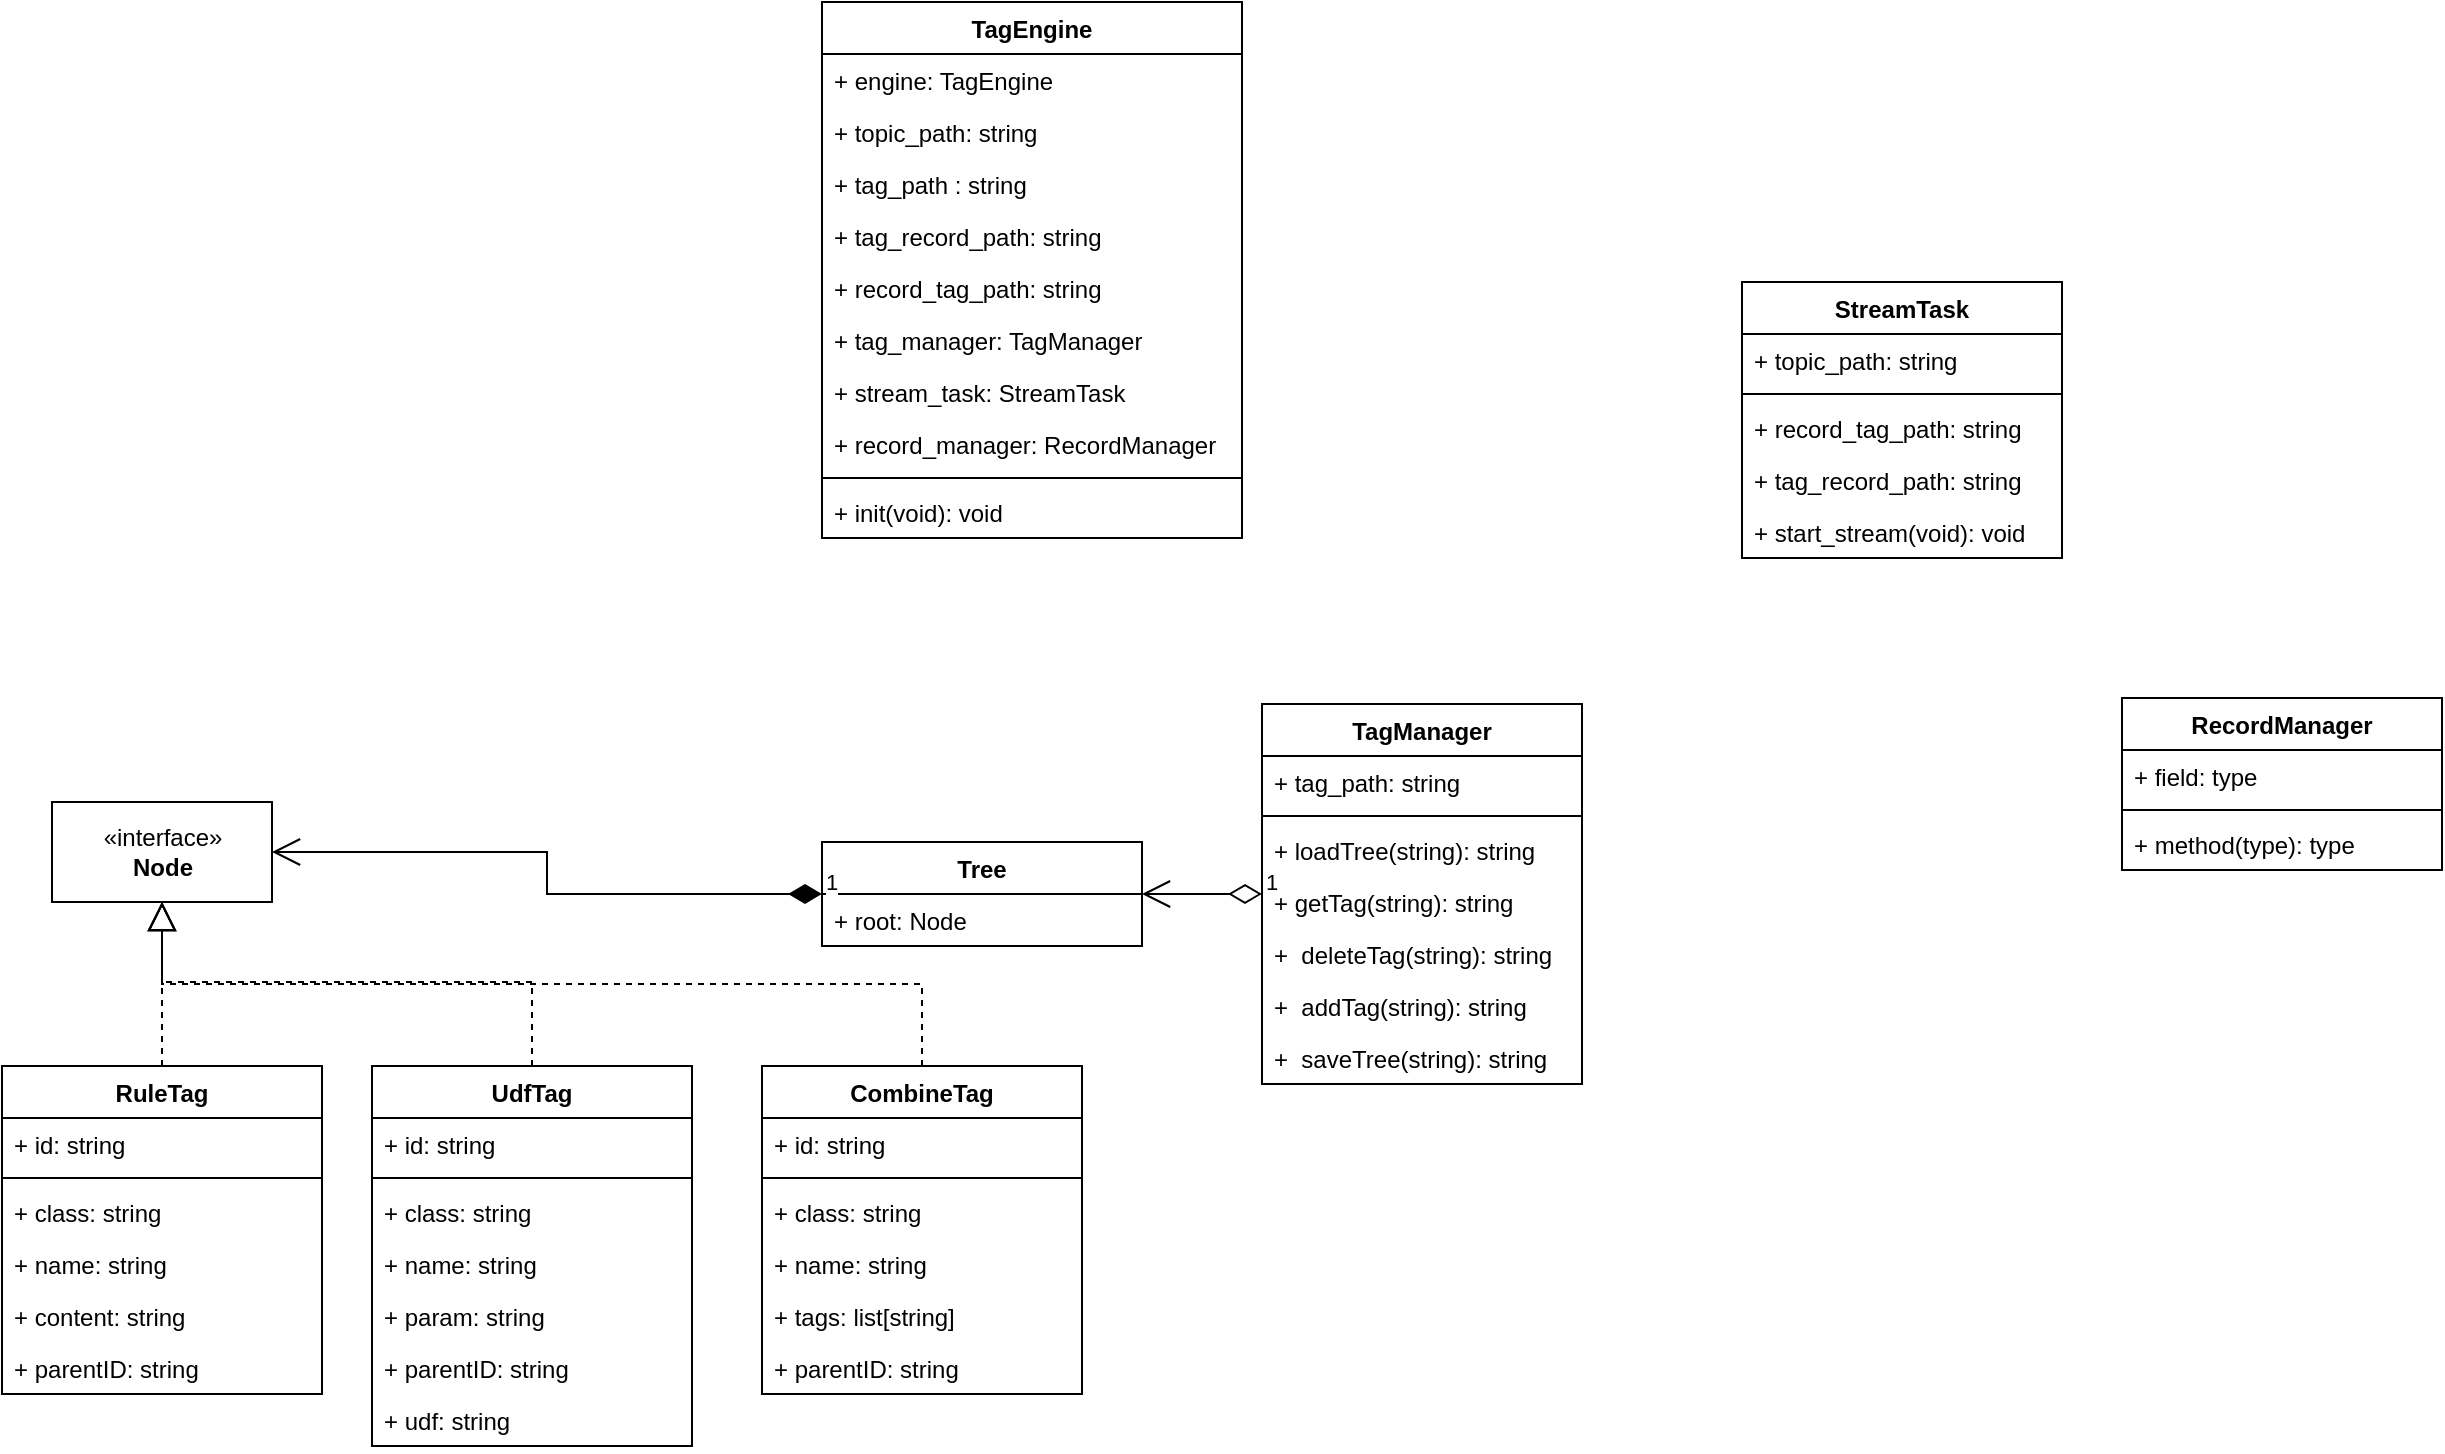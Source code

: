 <mxfile version="17.1.2" type="github">
  <diagram id="ZkYk6UkAZNWi1LQtYEdM" name="第 1 页">
    <mxGraphModel dx="2916" dy="1129" grid="1" gridSize="10" guides="1" tooltips="1" connect="1" arrows="1" fold="1" page="1" pageScale="1" pageWidth="850" pageHeight="1100" math="0" shadow="0">
      <root>
        <mxCell id="0" />
        <mxCell id="1" parent="0" />
        <mxCell id="mRMPYlmIEId2TNG7NqqZ-5" value="TagManager" style="swimlane;fontStyle=1;align=center;verticalAlign=top;childLayout=stackLayout;horizontal=1;startSize=26;horizontalStack=0;resizeParent=1;resizeParentMax=0;resizeLast=0;collapsible=1;marginBottom=0;" vertex="1" parent="1">
          <mxGeometry x="210" y="441" width="160" height="190" as="geometry" />
        </mxCell>
        <mxCell id="mRMPYlmIEId2TNG7NqqZ-6" value="+ tag_path: string" style="text;strokeColor=none;fillColor=none;align=left;verticalAlign=top;spacingLeft=4;spacingRight=4;overflow=hidden;rotatable=0;points=[[0,0.5],[1,0.5]];portConstraint=eastwest;" vertex="1" parent="mRMPYlmIEId2TNG7NqqZ-5">
          <mxGeometry y="26" width="160" height="26" as="geometry" />
        </mxCell>
        <mxCell id="mRMPYlmIEId2TNG7NqqZ-7" value="" style="line;strokeWidth=1;fillColor=none;align=left;verticalAlign=middle;spacingTop=-1;spacingLeft=3;spacingRight=3;rotatable=0;labelPosition=right;points=[];portConstraint=eastwest;" vertex="1" parent="mRMPYlmIEId2TNG7NqqZ-5">
          <mxGeometry y="52" width="160" height="8" as="geometry" />
        </mxCell>
        <mxCell id="mRMPYlmIEId2TNG7NqqZ-8" value="+ loadTree(string): string" style="text;strokeColor=none;fillColor=none;align=left;verticalAlign=top;spacingLeft=4;spacingRight=4;overflow=hidden;rotatable=0;points=[[0,0.5],[1,0.5]];portConstraint=eastwest;" vertex="1" parent="mRMPYlmIEId2TNG7NqqZ-5">
          <mxGeometry y="60" width="160" height="26" as="geometry" />
        </mxCell>
        <mxCell id="mRMPYlmIEId2TNG7NqqZ-59" value="+ getTag(string): string" style="text;strokeColor=none;fillColor=none;align=left;verticalAlign=top;spacingLeft=4;spacingRight=4;overflow=hidden;rotatable=0;points=[[0,0.5],[1,0.5]];portConstraint=eastwest;" vertex="1" parent="mRMPYlmIEId2TNG7NqqZ-5">
          <mxGeometry y="86" width="160" height="26" as="geometry" />
        </mxCell>
        <mxCell id="mRMPYlmIEId2TNG7NqqZ-60" value="+  deleteTag(string): string" style="text;strokeColor=none;fillColor=none;align=left;verticalAlign=top;spacingLeft=4;spacingRight=4;overflow=hidden;rotatable=0;points=[[0,0.5],[1,0.5]];portConstraint=eastwest;" vertex="1" parent="mRMPYlmIEId2TNG7NqqZ-5">
          <mxGeometry y="112" width="160" height="26" as="geometry" />
        </mxCell>
        <mxCell id="mRMPYlmIEId2TNG7NqqZ-61" value="+  addTag(string): string" style="text;strokeColor=none;fillColor=none;align=left;verticalAlign=top;spacingLeft=4;spacingRight=4;overflow=hidden;rotatable=0;points=[[0,0.5],[1,0.5]];portConstraint=eastwest;" vertex="1" parent="mRMPYlmIEId2TNG7NqqZ-5">
          <mxGeometry y="138" width="160" height="26" as="geometry" />
        </mxCell>
        <mxCell id="mRMPYlmIEId2TNG7NqqZ-62" value="+  saveTree(string): string" style="text;strokeColor=none;fillColor=none;align=left;verticalAlign=top;spacingLeft=4;spacingRight=4;overflow=hidden;rotatable=0;points=[[0,0.5],[1,0.5]];portConstraint=eastwest;" vertex="1" parent="mRMPYlmIEId2TNG7NqqZ-5">
          <mxGeometry y="164" width="160" height="26" as="geometry" />
        </mxCell>
        <mxCell id="mRMPYlmIEId2TNG7NqqZ-9" value="TagEngine" style="swimlane;fontStyle=1;align=center;verticalAlign=top;childLayout=stackLayout;horizontal=1;startSize=26;horizontalStack=0;resizeParent=1;resizeParentMax=0;resizeLast=0;collapsible=1;marginBottom=0;" vertex="1" parent="1">
          <mxGeometry x="-10" y="90" width="210" height="268" as="geometry" />
        </mxCell>
        <mxCell id="mRMPYlmIEId2TNG7NqqZ-10" value="+ engine: TagEngine" style="text;strokeColor=none;fillColor=none;align=left;verticalAlign=top;spacingLeft=4;spacingRight=4;overflow=hidden;rotatable=0;points=[[0,0.5],[1,0.5]];portConstraint=eastwest;" vertex="1" parent="mRMPYlmIEId2TNG7NqqZ-9">
          <mxGeometry y="26" width="210" height="26" as="geometry" />
        </mxCell>
        <mxCell id="mRMPYlmIEId2TNG7NqqZ-12" value="+ topic_path: string" style="text;strokeColor=none;fillColor=none;align=left;verticalAlign=top;spacingLeft=4;spacingRight=4;overflow=hidden;rotatable=0;points=[[0,0.5],[1,0.5]];portConstraint=eastwest;" vertex="1" parent="mRMPYlmIEId2TNG7NqqZ-9">
          <mxGeometry y="52" width="210" height="26" as="geometry" />
        </mxCell>
        <mxCell id="mRMPYlmIEId2TNG7NqqZ-40" value="+ tag_path : string" style="text;strokeColor=none;fillColor=none;align=left;verticalAlign=top;spacingLeft=4;spacingRight=4;overflow=hidden;rotatable=0;points=[[0,0.5],[1,0.5]];portConstraint=eastwest;" vertex="1" parent="mRMPYlmIEId2TNG7NqqZ-9">
          <mxGeometry y="78" width="210" height="26" as="geometry" />
        </mxCell>
        <mxCell id="mRMPYlmIEId2TNG7NqqZ-41" value="+ tag_record_path: string" style="text;strokeColor=none;fillColor=none;align=left;verticalAlign=top;spacingLeft=4;spacingRight=4;overflow=hidden;rotatable=0;points=[[0,0.5],[1,0.5]];portConstraint=eastwest;" vertex="1" parent="mRMPYlmIEId2TNG7NqqZ-9">
          <mxGeometry y="104" width="210" height="26" as="geometry" />
        </mxCell>
        <mxCell id="mRMPYlmIEId2TNG7NqqZ-42" value="+ record_tag_path: string" style="text;strokeColor=none;fillColor=none;align=left;verticalAlign=top;spacingLeft=4;spacingRight=4;overflow=hidden;rotatable=0;points=[[0,0.5],[1,0.5]];portConstraint=eastwest;" vertex="1" parent="mRMPYlmIEId2TNG7NqqZ-9">
          <mxGeometry y="130" width="210" height="26" as="geometry" />
        </mxCell>
        <mxCell id="mRMPYlmIEId2TNG7NqqZ-67" value="+ tag_manager: TagManager" style="text;strokeColor=none;fillColor=none;align=left;verticalAlign=top;spacingLeft=4;spacingRight=4;overflow=hidden;rotatable=0;points=[[0,0.5],[1,0.5]];portConstraint=eastwest;" vertex="1" parent="mRMPYlmIEId2TNG7NqqZ-9">
          <mxGeometry y="156" width="210" height="26" as="geometry" />
        </mxCell>
        <mxCell id="mRMPYlmIEId2TNG7NqqZ-68" value="+ stream_task: StreamTask" style="text;strokeColor=none;fillColor=none;align=left;verticalAlign=top;spacingLeft=4;spacingRight=4;overflow=hidden;rotatable=0;points=[[0,0.5],[1,0.5]];portConstraint=eastwest;" vertex="1" parent="mRMPYlmIEId2TNG7NqqZ-9">
          <mxGeometry y="182" width="210" height="26" as="geometry" />
        </mxCell>
        <mxCell id="mRMPYlmIEId2TNG7NqqZ-69" value="+ record_manager: RecordManager" style="text;strokeColor=none;fillColor=none;align=left;verticalAlign=top;spacingLeft=4;spacingRight=4;overflow=hidden;rotatable=0;points=[[0,0.5],[1,0.5]];portConstraint=eastwest;" vertex="1" parent="mRMPYlmIEId2TNG7NqqZ-9">
          <mxGeometry y="208" width="210" height="26" as="geometry" />
        </mxCell>
        <mxCell id="mRMPYlmIEId2TNG7NqqZ-11" value="" style="line;strokeWidth=1;fillColor=none;align=left;verticalAlign=middle;spacingTop=-1;spacingLeft=3;spacingRight=3;rotatable=0;labelPosition=right;points=[];portConstraint=eastwest;" vertex="1" parent="mRMPYlmIEId2TNG7NqqZ-9">
          <mxGeometry y="234" width="210" height="8" as="geometry" />
        </mxCell>
        <mxCell id="mRMPYlmIEId2TNG7NqqZ-70" value="+ init(void): void" style="text;strokeColor=none;fillColor=none;align=left;verticalAlign=top;spacingLeft=4;spacingRight=4;overflow=hidden;rotatable=0;points=[[0,0.5],[1,0.5]];portConstraint=eastwest;" vertex="1" parent="mRMPYlmIEId2TNG7NqqZ-9">
          <mxGeometry y="242" width="210" height="26" as="geometry" />
        </mxCell>
        <mxCell id="mRMPYlmIEId2TNG7NqqZ-13" value="RuleTag" style="swimlane;fontStyle=1;align=center;verticalAlign=top;childLayout=stackLayout;horizontal=1;startSize=26;horizontalStack=0;resizeParent=1;resizeParentMax=0;resizeLast=0;collapsible=1;marginBottom=0;" vertex="1" parent="1">
          <mxGeometry x="-420" y="622" width="160" height="164" as="geometry" />
        </mxCell>
        <mxCell id="mRMPYlmIEId2TNG7NqqZ-14" value="+ id: string" style="text;strokeColor=none;fillColor=none;align=left;verticalAlign=top;spacingLeft=4;spacingRight=4;overflow=hidden;rotatable=0;points=[[0,0.5],[1,0.5]];portConstraint=eastwest;" vertex="1" parent="mRMPYlmIEId2TNG7NqqZ-13">
          <mxGeometry y="26" width="160" height="26" as="geometry" />
        </mxCell>
        <mxCell id="mRMPYlmIEId2TNG7NqqZ-15" value="" style="line;strokeWidth=1;fillColor=none;align=left;verticalAlign=middle;spacingTop=-1;spacingLeft=3;spacingRight=3;rotatable=0;labelPosition=right;points=[];portConstraint=eastwest;" vertex="1" parent="mRMPYlmIEId2TNG7NqqZ-13">
          <mxGeometry y="52" width="160" height="8" as="geometry" />
        </mxCell>
        <mxCell id="mRMPYlmIEId2TNG7NqqZ-16" value="+ class: string" style="text;strokeColor=none;fillColor=none;align=left;verticalAlign=top;spacingLeft=4;spacingRight=4;overflow=hidden;rotatable=0;points=[[0,0.5],[1,0.5]];portConstraint=eastwest;" vertex="1" parent="mRMPYlmIEId2TNG7NqqZ-13">
          <mxGeometry y="60" width="160" height="26" as="geometry" />
        </mxCell>
        <mxCell id="mRMPYlmIEId2TNG7NqqZ-71" value="+ name: string" style="text;strokeColor=none;fillColor=none;align=left;verticalAlign=top;spacingLeft=4;spacingRight=4;overflow=hidden;rotatable=0;points=[[0,0.5],[1,0.5]];portConstraint=eastwest;" vertex="1" parent="mRMPYlmIEId2TNG7NqqZ-13">
          <mxGeometry y="86" width="160" height="26" as="geometry" />
        </mxCell>
        <mxCell id="mRMPYlmIEId2TNG7NqqZ-72" value="+ content: string" style="text;strokeColor=none;fillColor=none;align=left;verticalAlign=top;spacingLeft=4;spacingRight=4;overflow=hidden;rotatable=0;points=[[0,0.5],[1,0.5]];portConstraint=eastwest;" vertex="1" parent="mRMPYlmIEId2TNG7NqqZ-13">
          <mxGeometry y="112" width="160" height="26" as="geometry" />
        </mxCell>
        <mxCell id="mRMPYlmIEId2TNG7NqqZ-73" value="+ parentID: string" style="text;strokeColor=none;fillColor=none;align=left;verticalAlign=top;spacingLeft=4;spacingRight=4;overflow=hidden;rotatable=0;points=[[0,0.5],[1,0.5]];portConstraint=eastwest;" vertex="1" parent="mRMPYlmIEId2TNG7NqqZ-13">
          <mxGeometry y="138" width="160" height="26" as="geometry" />
        </mxCell>
        <mxCell id="mRMPYlmIEId2TNG7NqqZ-25" value="StreamTask" style="swimlane;fontStyle=1;align=center;verticalAlign=top;childLayout=stackLayout;horizontal=1;startSize=26;horizontalStack=0;resizeParent=1;resizeParentMax=0;resizeLast=0;collapsible=1;marginBottom=0;" vertex="1" parent="1">
          <mxGeometry x="450" y="230" width="160" height="138" as="geometry" />
        </mxCell>
        <mxCell id="mRMPYlmIEId2TNG7NqqZ-26" value="+ topic_path: string" style="text;strokeColor=none;fillColor=none;align=left;verticalAlign=top;spacingLeft=4;spacingRight=4;overflow=hidden;rotatable=0;points=[[0,0.5],[1,0.5]];portConstraint=eastwest;" vertex="1" parent="mRMPYlmIEId2TNG7NqqZ-25">
          <mxGeometry y="26" width="160" height="26" as="geometry" />
        </mxCell>
        <mxCell id="mRMPYlmIEId2TNG7NqqZ-27" value="" style="line;strokeWidth=1;fillColor=none;align=left;verticalAlign=middle;spacingTop=-1;spacingLeft=3;spacingRight=3;rotatable=0;labelPosition=right;points=[];portConstraint=eastwest;" vertex="1" parent="mRMPYlmIEId2TNG7NqqZ-25">
          <mxGeometry y="52" width="160" height="8" as="geometry" />
        </mxCell>
        <mxCell id="mRMPYlmIEId2TNG7NqqZ-28" value="+ record_tag_path: string" style="text;strokeColor=none;fillColor=none;align=left;verticalAlign=top;spacingLeft=4;spacingRight=4;overflow=hidden;rotatable=0;points=[[0,0.5],[1,0.5]];portConstraint=eastwest;" vertex="1" parent="mRMPYlmIEId2TNG7NqqZ-25">
          <mxGeometry y="60" width="160" height="26" as="geometry" />
        </mxCell>
        <mxCell id="mRMPYlmIEId2TNG7NqqZ-91" value="+ tag_record_path: string" style="text;strokeColor=none;fillColor=none;align=left;verticalAlign=top;spacingLeft=4;spacingRight=4;overflow=hidden;rotatable=0;points=[[0,0.5],[1,0.5]];portConstraint=eastwest;" vertex="1" parent="mRMPYlmIEId2TNG7NqqZ-25">
          <mxGeometry y="86" width="160" height="26" as="geometry" />
        </mxCell>
        <mxCell id="mRMPYlmIEId2TNG7NqqZ-92" value="+ start_stream(void): void" style="text;strokeColor=none;fillColor=none;align=left;verticalAlign=top;spacingLeft=4;spacingRight=4;overflow=hidden;rotatable=0;points=[[0,0.5],[1,0.5]];portConstraint=eastwest;" vertex="1" parent="mRMPYlmIEId2TNG7NqqZ-25">
          <mxGeometry y="112" width="160" height="26" as="geometry" />
        </mxCell>
        <mxCell id="mRMPYlmIEId2TNG7NqqZ-29" value="RecordManager" style="swimlane;fontStyle=1;align=center;verticalAlign=top;childLayout=stackLayout;horizontal=1;startSize=26;horizontalStack=0;resizeParent=1;resizeParentMax=0;resizeLast=0;collapsible=1;marginBottom=0;" vertex="1" parent="1">
          <mxGeometry x="640" y="438" width="160" height="86" as="geometry" />
        </mxCell>
        <mxCell id="mRMPYlmIEId2TNG7NqqZ-30" value="+ field: type" style="text;strokeColor=none;fillColor=none;align=left;verticalAlign=top;spacingLeft=4;spacingRight=4;overflow=hidden;rotatable=0;points=[[0,0.5],[1,0.5]];portConstraint=eastwest;" vertex="1" parent="mRMPYlmIEId2TNG7NqqZ-29">
          <mxGeometry y="26" width="160" height="26" as="geometry" />
        </mxCell>
        <mxCell id="mRMPYlmIEId2TNG7NqqZ-31" value="" style="line;strokeWidth=1;fillColor=none;align=left;verticalAlign=middle;spacingTop=-1;spacingLeft=3;spacingRight=3;rotatable=0;labelPosition=right;points=[];portConstraint=eastwest;" vertex="1" parent="mRMPYlmIEId2TNG7NqqZ-29">
          <mxGeometry y="52" width="160" height="8" as="geometry" />
        </mxCell>
        <mxCell id="mRMPYlmIEId2TNG7NqqZ-32" value="+ method(type): type" style="text;strokeColor=none;fillColor=none;align=left;verticalAlign=top;spacingLeft=4;spacingRight=4;overflow=hidden;rotatable=0;points=[[0,0.5],[1,0.5]];portConstraint=eastwest;" vertex="1" parent="mRMPYlmIEId2TNG7NqqZ-29">
          <mxGeometry y="60" width="160" height="26" as="geometry" />
        </mxCell>
        <mxCell id="mRMPYlmIEId2TNG7NqqZ-48" value="Tree" style="swimlane;fontStyle=1;align=center;verticalAlign=top;childLayout=stackLayout;horizontal=1;startSize=26;horizontalStack=0;resizeParent=1;resizeParentMax=0;resizeLast=0;collapsible=1;marginBottom=0;" vertex="1" parent="1">
          <mxGeometry x="-10" y="510" width="160" height="52" as="geometry" />
        </mxCell>
        <mxCell id="mRMPYlmIEId2TNG7NqqZ-49" value="+ root: Node" style="text;strokeColor=none;fillColor=none;align=left;verticalAlign=top;spacingLeft=4;spacingRight=4;overflow=hidden;rotatable=0;points=[[0,0.5],[1,0.5]];portConstraint=eastwest;" vertex="1" parent="mRMPYlmIEId2TNG7NqqZ-48">
          <mxGeometry y="26" width="160" height="26" as="geometry" />
        </mxCell>
        <mxCell id="mRMPYlmIEId2TNG7NqqZ-53" value="«interface»&lt;br&gt;&lt;b&gt;Node&lt;/b&gt;" style="html=1;" vertex="1" parent="1">
          <mxGeometry x="-395" y="490" width="110" height="50" as="geometry" />
        </mxCell>
        <mxCell id="mRMPYlmIEId2TNG7NqqZ-55" value="" style="endArrow=block;dashed=1;endFill=0;endSize=12;html=1;rounded=0;edgeStyle=orthogonalEdgeStyle;" edge="1" parent="1" source="mRMPYlmIEId2TNG7NqqZ-75" target="mRMPYlmIEId2TNG7NqqZ-53">
          <mxGeometry width="160" relative="1" as="geometry">
            <mxPoint x="-155.92" y="618.99" as="sourcePoint" />
            <mxPoint x="140" y="572" as="targetPoint" />
            <Array as="points">
              <mxPoint x="-155" y="580" />
              <mxPoint x="-340" y="580" />
            </Array>
          </mxGeometry>
        </mxCell>
        <mxCell id="mRMPYlmIEId2TNG7NqqZ-56" value="" style="endArrow=block;dashed=1;endFill=0;endSize=12;html=1;rounded=0;exitX=0.5;exitY=0;exitDx=0;exitDy=0;edgeStyle=orthogonalEdgeStyle;" edge="1" parent="1" source="mRMPYlmIEId2TNG7NqqZ-83" target="mRMPYlmIEId2TNG7NqqZ-53">
          <mxGeometry width="160" relative="1" as="geometry">
            <mxPoint x="70" y="622" as="sourcePoint" />
            <mxPoint x="-200" y="530" as="targetPoint" />
          </mxGeometry>
        </mxCell>
        <mxCell id="mRMPYlmIEId2TNG7NqqZ-58" value="" style="endArrow=block;dashed=1;endFill=0;endSize=12;html=1;rounded=0;exitX=0.5;exitY=0;exitDx=0;exitDy=0;edgeStyle=orthogonalEdgeStyle;" edge="1" parent="1" source="mRMPYlmIEId2TNG7NqqZ-13" target="mRMPYlmIEId2TNG7NqqZ-53">
          <mxGeometry width="160" relative="1" as="geometry">
            <mxPoint x="-20" y="532" as="sourcePoint" />
            <mxPoint x="120" y="522" as="targetPoint" />
          </mxGeometry>
        </mxCell>
        <mxCell id="mRMPYlmIEId2TNG7NqqZ-63" value="1" style="endArrow=open;html=1;endSize=12;startArrow=diamondThin;startSize=14;startFill=0;edgeStyle=orthogonalEdgeStyle;align=left;verticalAlign=bottom;rounded=0;" edge="1" parent="1" source="mRMPYlmIEId2TNG7NqqZ-5" target="mRMPYlmIEId2TNG7NqqZ-48">
          <mxGeometry x="-1" y="3" relative="1" as="geometry">
            <mxPoint x="-70" y="500" as="sourcePoint" />
            <mxPoint x="90" y="500" as="targetPoint" />
          </mxGeometry>
        </mxCell>
        <mxCell id="mRMPYlmIEId2TNG7NqqZ-64" value="1" style="endArrow=open;html=1;endSize=12;startArrow=diamondThin;startSize=14;startFill=1;edgeStyle=orthogonalEdgeStyle;align=left;verticalAlign=bottom;rounded=0;" edge="1" parent="1" source="mRMPYlmIEId2TNG7NqqZ-48" target="mRMPYlmIEId2TNG7NqqZ-53">
          <mxGeometry x="-1" y="3" relative="1" as="geometry">
            <mxPoint x="-150" y="450" as="sourcePoint" />
            <mxPoint x="10" y="450" as="targetPoint" />
          </mxGeometry>
        </mxCell>
        <mxCell id="mRMPYlmIEId2TNG7NqqZ-75" value="UdfTag" style="swimlane;fontStyle=1;align=center;verticalAlign=top;childLayout=stackLayout;horizontal=1;startSize=26;horizontalStack=0;resizeParent=1;resizeParentMax=0;resizeLast=0;collapsible=1;marginBottom=0;" vertex="1" parent="1">
          <mxGeometry x="-235" y="622" width="160" height="190" as="geometry" />
        </mxCell>
        <mxCell id="mRMPYlmIEId2TNG7NqqZ-76" value="+ id: string" style="text;strokeColor=none;fillColor=none;align=left;verticalAlign=top;spacingLeft=4;spacingRight=4;overflow=hidden;rotatable=0;points=[[0,0.5],[1,0.5]];portConstraint=eastwest;" vertex="1" parent="mRMPYlmIEId2TNG7NqqZ-75">
          <mxGeometry y="26" width="160" height="26" as="geometry" />
        </mxCell>
        <mxCell id="mRMPYlmIEId2TNG7NqqZ-77" value="" style="line;strokeWidth=1;fillColor=none;align=left;verticalAlign=middle;spacingTop=-1;spacingLeft=3;spacingRight=3;rotatable=0;labelPosition=right;points=[];portConstraint=eastwest;" vertex="1" parent="mRMPYlmIEId2TNG7NqqZ-75">
          <mxGeometry y="52" width="160" height="8" as="geometry" />
        </mxCell>
        <mxCell id="mRMPYlmIEId2TNG7NqqZ-78" value="+ class: string" style="text;strokeColor=none;fillColor=none;align=left;verticalAlign=top;spacingLeft=4;spacingRight=4;overflow=hidden;rotatable=0;points=[[0,0.5],[1,0.5]];portConstraint=eastwest;" vertex="1" parent="mRMPYlmIEId2TNG7NqqZ-75">
          <mxGeometry y="60" width="160" height="26" as="geometry" />
        </mxCell>
        <mxCell id="mRMPYlmIEId2TNG7NqqZ-79" value="+ name: string" style="text;strokeColor=none;fillColor=none;align=left;verticalAlign=top;spacingLeft=4;spacingRight=4;overflow=hidden;rotatable=0;points=[[0,0.5],[1,0.5]];portConstraint=eastwest;" vertex="1" parent="mRMPYlmIEId2TNG7NqqZ-75">
          <mxGeometry y="86" width="160" height="26" as="geometry" />
        </mxCell>
        <mxCell id="mRMPYlmIEId2TNG7NqqZ-80" value="+ param: string" style="text;strokeColor=none;fillColor=none;align=left;verticalAlign=top;spacingLeft=4;spacingRight=4;overflow=hidden;rotatable=0;points=[[0,0.5],[1,0.5]];portConstraint=eastwest;" vertex="1" parent="mRMPYlmIEId2TNG7NqqZ-75">
          <mxGeometry y="112" width="160" height="26" as="geometry" />
        </mxCell>
        <mxCell id="mRMPYlmIEId2TNG7NqqZ-81" value="+ parentID: string" style="text;strokeColor=none;fillColor=none;align=left;verticalAlign=top;spacingLeft=4;spacingRight=4;overflow=hidden;rotatable=0;points=[[0,0.5],[1,0.5]];portConstraint=eastwest;" vertex="1" parent="mRMPYlmIEId2TNG7NqqZ-75">
          <mxGeometry y="138" width="160" height="26" as="geometry" />
        </mxCell>
        <mxCell id="mRMPYlmIEId2TNG7NqqZ-90" value="+ udf: string" style="text;strokeColor=none;fillColor=none;align=left;verticalAlign=top;spacingLeft=4;spacingRight=4;overflow=hidden;rotatable=0;points=[[0,0.5],[1,0.5]];portConstraint=eastwest;" vertex="1" parent="mRMPYlmIEId2TNG7NqqZ-75">
          <mxGeometry y="164" width="160" height="26" as="geometry" />
        </mxCell>
        <mxCell id="mRMPYlmIEId2TNG7NqqZ-83" value="CombineTag" style="swimlane;fontStyle=1;align=center;verticalAlign=top;childLayout=stackLayout;horizontal=1;startSize=26;horizontalStack=0;resizeParent=1;resizeParentMax=0;resizeLast=0;collapsible=1;marginBottom=0;" vertex="1" parent="1">
          <mxGeometry x="-40" y="622" width="160" height="164" as="geometry" />
        </mxCell>
        <mxCell id="mRMPYlmIEId2TNG7NqqZ-84" value="+ id: string" style="text;strokeColor=none;fillColor=none;align=left;verticalAlign=top;spacingLeft=4;spacingRight=4;overflow=hidden;rotatable=0;points=[[0,0.5],[1,0.5]];portConstraint=eastwest;" vertex="1" parent="mRMPYlmIEId2TNG7NqqZ-83">
          <mxGeometry y="26" width="160" height="26" as="geometry" />
        </mxCell>
        <mxCell id="mRMPYlmIEId2TNG7NqqZ-85" value="" style="line;strokeWidth=1;fillColor=none;align=left;verticalAlign=middle;spacingTop=-1;spacingLeft=3;spacingRight=3;rotatable=0;labelPosition=right;points=[];portConstraint=eastwest;" vertex="1" parent="mRMPYlmIEId2TNG7NqqZ-83">
          <mxGeometry y="52" width="160" height="8" as="geometry" />
        </mxCell>
        <mxCell id="mRMPYlmIEId2TNG7NqqZ-86" value="+ class: string" style="text;strokeColor=none;fillColor=none;align=left;verticalAlign=top;spacingLeft=4;spacingRight=4;overflow=hidden;rotatable=0;points=[[0,0.5],[1,0.5]];portConstraint=eastwest;" vertex="1" parent="mRMPYlmIEId2TNG7NqqZ-83">
          <mxGeometry y="60" width="160" height="26" as="geometry" />
        </mxCell>
        <mxCell id="mRMPYlmIEId2TNG7NqqZ-87" value="+ name: string" style="text;strokeColor=none;fillColor=none;align=left;verticalAlign=top;spacingLeft=4;spacingRight=4;overflow=hidden;rotatable=0;points=[[0,0.5],[1,0.5]];portConstraint=eastwest;" vertex="1" parent="mRMPYlmIEId2TNG7NqqZ-83">
          <mxGeometry y="86" width="160" height="26" as="geometry" />
        </mxCell>
        <mxCell id="mRMPYlmIEId2TNG7NqqZ-88" value="+ tags: list[string]" style="text;strokeColor=none;fillColor=none;align=left;verticalAlign=top;spacingLeft=4;spacingRight=4;overflow=hidden;rotatable=0;points=[[0,0.5],[1,0.5]];portConstraint=eastwest;" vertex="1" parent="mRMPYlmIEId2TNG7NqqZ-83">
          <mxGeometry y="112" width="160" height="26" as="geometry" />
        </mxCell>
        <mxCell id="mRMPYlmIEId2TNG7NqqZ-89" value="+ parentID: string" style="text;strokeColor=none;fillColor=none;align=left;verticalAlign=top;spacingLeft=4;spacingRight=4;overflow=hidden;rotatable=0;points=[[0,0.5],[1,0.5]];portConstraint=eastwest;" vertex="1" parent="mRMPYlmIEId2TNG7NqqZ-83">
          <mxGeometry y="138" width="160" height="26" as="geometry" />
        </mxCell>
      </root>
    </mxGraphModel>
  </diagram>
</mxfile>
